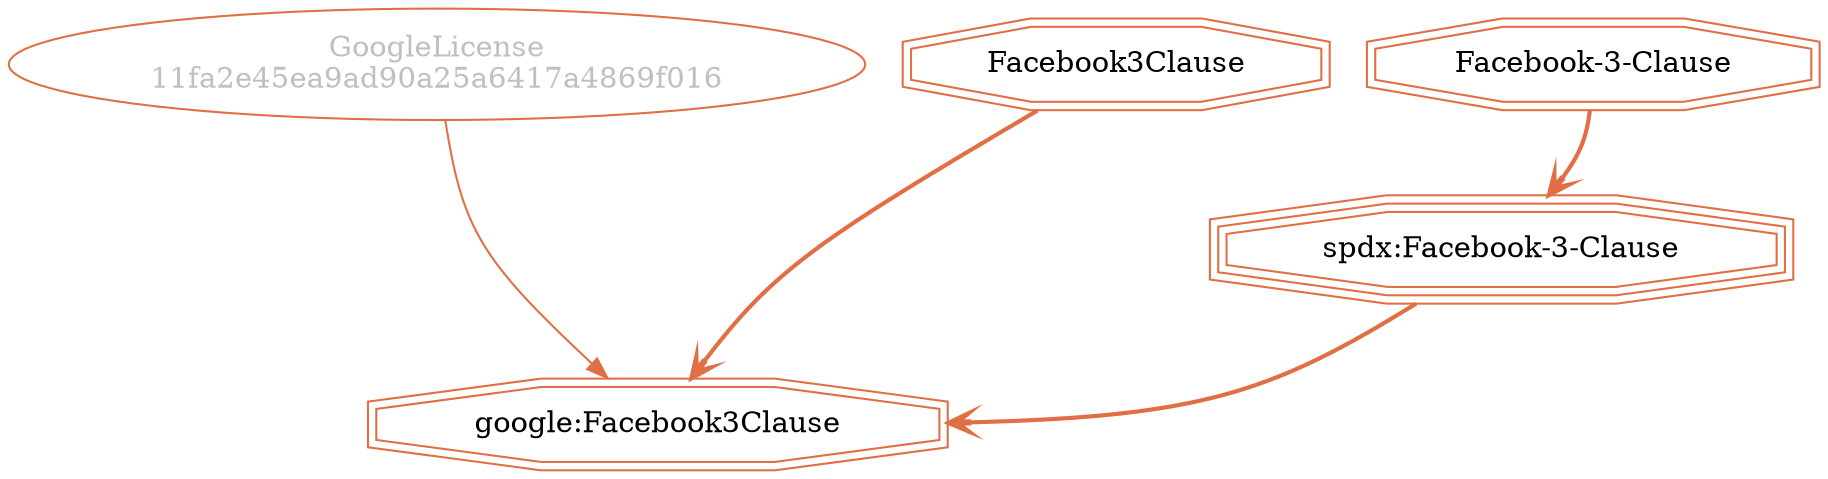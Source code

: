 strict digraph {
    node [shape=box];
    graph [splines=curved];
    5430 [label="GoogleLicense\n11fa2e45ea9ad90a25a6417a4869f016"
         ,fontcolor=gray
         ,color="#e06f45"
         ,fillcolor="beige;1"
         ,shape=ellipse];
    5431 [label="google:Facebook3Clause"
         ,color="#e06f45"
         ,shape=doubleoctagon];
    5432 [label=Facebook3Clause
         ,color="#e06f45"
         ,shape=doubleoctagon];
    5433 [label="spdx:Facebook-3-Clause"
         ,color="#e06f45"
         ,shape=tripleoctagon];
    5434 [label="Facebook-3-Clause"
         ,color="#e06f45"
         ,shape=doubleoctagon];
    5430 -> 5431 [weight=0.5
                 ,color="#e06f45"];
    5432 -> 5431 [style=bold
                 ,arrowhead=vee
                 ,weight=0.7
                 ,color="#e06f45"];
    5433 -> 5431 [style=bold
                 ,arrowhead=vee
                 ,weight=0.7
                 ,color="#e06f45"];
    5434 -> 5433 [style=bold
                 ,arrowhead=vee
                 ,weight=0.7
                 ,color="#e06f45"];
}
